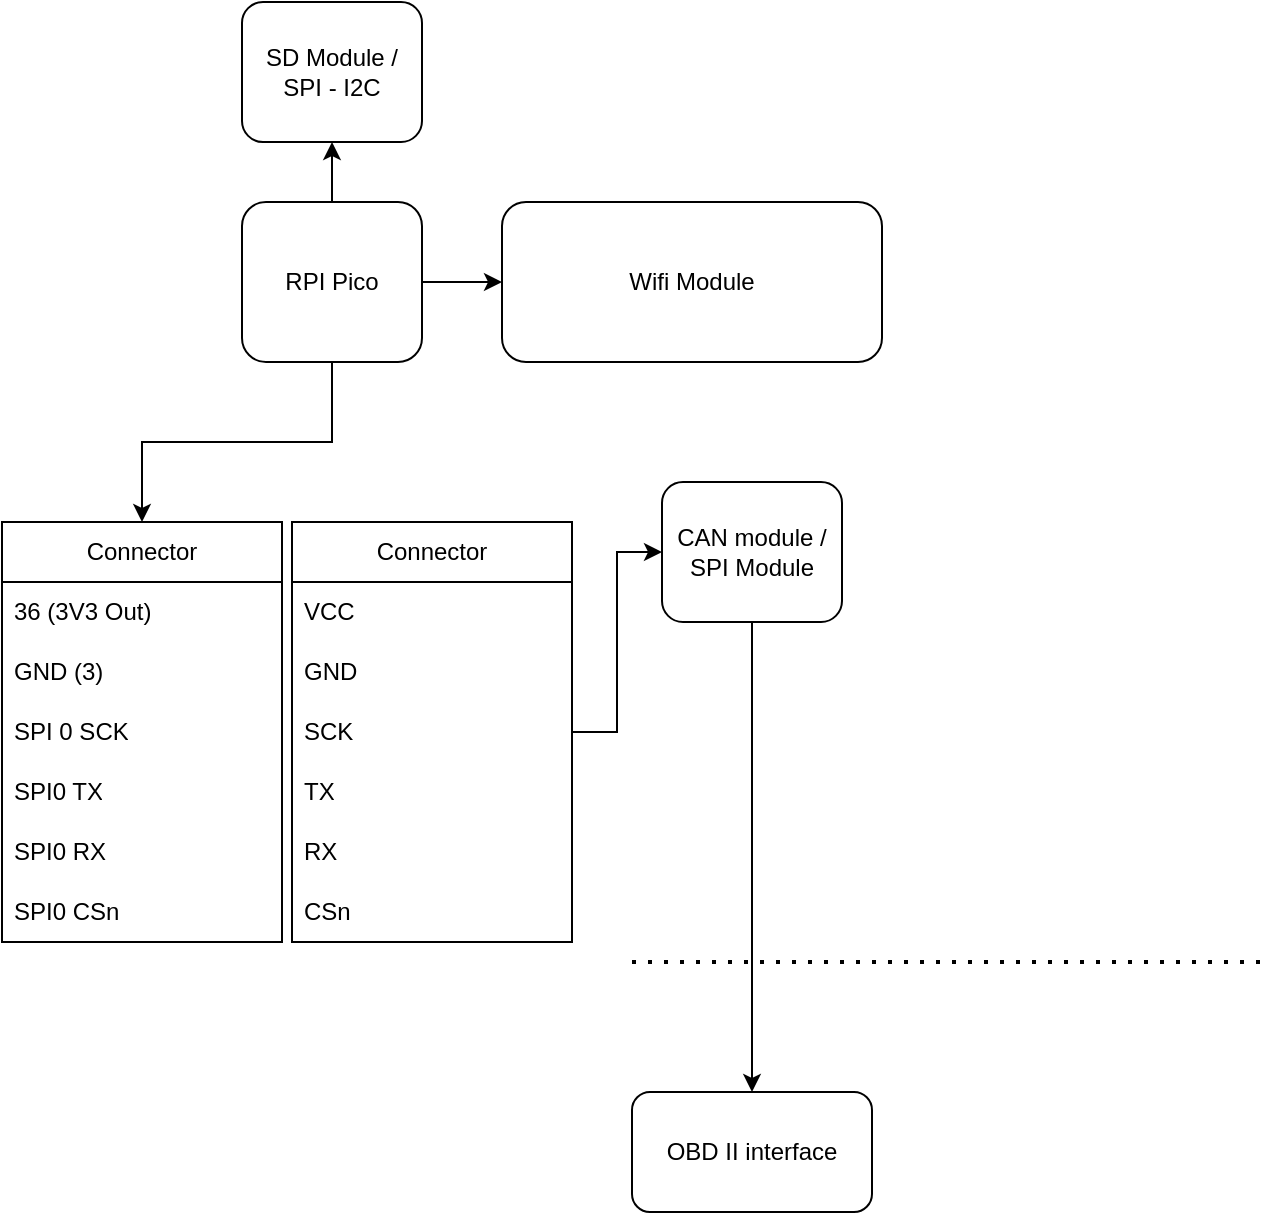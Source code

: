 <mxfile version="24.7.8" pages="2">
  <diagram name="Rpi Pico" id="3Ob-aPb_44CwVdl7qLD_">
    <mxGraphModel dx="1026" dy="673" grid="1" gridSize="10" guides="1" tooltips="1" connect="1" arrows="1" fold="1" page="1" pageScale="1" pageWidth="827" pageHeight="1169" math="0" shadow="0">
      <root>
        <mxCell id="0" />
        <mxCell id="1" parent="0" />
        <mxCell id="veNiRSQ8Q7fKmmFHJi3h-7" style="edgeStyle=orthogonalEdgeStyle;rounded=0;orthogonalLoop=1;jettySize=auto;html=1;" parent="1" source="veNiRSQ8Q7fKmmFHJi3h-1" target="veNiRSQ8Q7fKmmFHJi3h-6" edge="1">
          <mxGeometry relative="1" as="geometry" />
        </mxCell>
        <mxCell id="veNiRSQ8Q7fKmmFHJi3h-8" style="edgeStyle=orthogonalEdgeStyle;rounded=0;orthogonalLoop=1;jettySize=auto;html=1;" parent="1" source="veNiRSQ8Q7fKmmFHJi3h-1" target="veNiRSQ8Q7fKmmFHJi3h-2" edge="1">
          <mxGeometry relative="1" as="geometry" />
        </mxCell>
        <mxCell id="ifblNTtlm5fCN2X9uL6I-26" style="edgeStyle=orthogonalEdgeStyle;rounded=0;orthogonalLoop=1;jettySize=auto;html=1;entryX=0.5;entryY=0;entryDx=0;entryDy=0;" parent="1" source="veNiRSQ8Q7fKmmFHJi3h-1" target="ifblNTtlm5fCN2X9uL6I-19" edge="1">
          <mxGeometry relative="1" as="geometry" />
        </mxCell>
        <mxCell id="veNiRSQ8Q7fKmmFHJi3h-1" value="RPI Pico" style="rounded=1;whiteSpace=wrap;html=1;" parent="1" vertex="1">
          <mxGeometry x="130" y="180" width="90" height="80" as="geometry" />
        </mxCell>
        <mxCell id="veNiRSQ8Q7fKmmFHJi3h-2" value="Wifi Module" style="rounded=1;whiteSpace=wrap;html=1;" parent="1" vertex="1">
          <mxGeometry x="260" y="180" width="190" height="80" as="geometry" />
        </mxCell>
        <mxCell id="veNiRSQ8Q7fKmmFHJi3h-10" style="edgeStyle=orthogonalEdgeStyle;rounded=0;orthogonalLoop=1;jettySize=auto;html=1;" parent="1" source="veNiRSQ8Q7fKmmFHJi3h-3" target="veNiRSQ8Q7fKmmFHJi3h-5" edge="1">
          <mxGeometry relative="1" as="geometry" />
        </mxCell>
        <mxCell id="veNiRSQ8Q7fKmmFHJi3h-3" value="CAN module / SPI Module" style="rounded=1;whiteSpace=wrap;html=1;" parent="1" vertex="1">
          <mxGeometry x="340" y="320" width="90" height="70" as="geometry" />
        </mxCell>
        <mxCell id="veNiRSQ8Q7fKmmFHJi3h-4" value="" style="endArrow=none;dashed=1;html=1;dashPattern=1 3;strokeWidth=2;rounded=0;" parent="1" edge="1">
          <mxGeometry width="50" height="50" relative="1" as="geometry">
            <mxPoint x="325" y="560" as="sourcePoint" />
            <mxPoint x="645" y="560" as="targetPoint" />
          </mxGeometry>
        </mxCell>
        <mxCell id="veNiRSQ8Q7fKmmFHJi3h-5" value="OBD II interface" style="rounded=1;whiteSpace=wrap;html=1;" parent="1" vertex="1">
          <mxGeometry x="325" y="625" width="120" height="60" as="geometry" />
        </mxCell>
        <mxCell id="veNiRSQ8Q7fKmmFHJi3h-6" value="SD Module / SPI - I2C" style="rounded=1;whiteSpace=wrap;html=1;" parent="1" vertex="1">
          <mxGeometry x="130" y="80" width="90" height="70" as="geometry" />
        </mxCell>
        <mxCell id="ifblNTtlm5fCN2X9uL6I-18" style="edgeStyle=orthogonalEdgeStyle;rounded=0;orthogonalLoop=1;jettySize=auto;html=1;" parent="1" source="ifblNTtlm5fCN2X9uL6I-5" target="veNiRSQ8Q7fKmmFHJi3h-3" edge="1">
          <mxGeometry relative="1" as="geometry" />
        </mxCell>
        <mxCell id="ifblNTtlm5fCN2X9uL6I-5" value="Connector" style="swimlane;fontStyle=0;childLayout=stackLayout;horizontal=1;startSize=30;horizontalStack=0;resizeParent=1;resizeParentMax=0;resizeLast=0;collapsible=1;marginBottom=0;whiteSpace=wrap;html=1;" parent="1" vertex="1">
          <mxGeometry x="155" y="340" width="140" height="210" as="geometry">
            <mxRectangle x="135" y="340" width="80" height="30" as="alternateBounds" />
          </mxGeometry>
        </mxCell>
        <mxCell id="ifblNTtlm5fCN2X9uL6I-6" value="VCC" style="text;strokeColor=none;fillColor=none;align=left;verticalAlign=middle;spacingLeft=4;spacingRight=4;overflow=hidden;points=[[0,0.5],[1,0.5]];portConstraint=eastwest;rotatable=0;whiteSpace=wrap;html=1;" parent="ifblNTtlm5fCN2X9uL6I-5" vertex="1">
          <mxGeometry y="30" width="140" height="30" as="geometry" />
        </mxCell>
        <mxCell id="ifblNTtlm5fCN2X9uL6I-7" value="GND" style="text;strokeColor=none;fillColor=none;align=left;verticalAlign=middle;spacingLeft=4;spacingRight=4;overflow=hidden;points=[[0,0.5],[1,0.5]];portConstraint=eastwest;rotatable=0;whiteSpace=wrap;html=1;" parent="ifblNTtlm5fCN2X9uL6I-5" vertex="1">
          <mxGeometry y="60" width="140" height="30" as="geometry" />
        </mxCell>
        <mxCell id="ifblNTtlm5fCN2X9uL6I-8" value="SCK" style="text;strokeColor=none;fillColor=none;align=left;verticalAlign=middle;spacingLeft=4;spacingRight=4;overflow=hidden;points=[[0,0.5],[1,0.5]];portConstraint=eastwest;rotatable=0;whiteSpace=wrap;html=1;" parent="ifblNTtlm5fCN2X9uL6I-5" vertex="1">
          <mxGeometry y="90" width="140" height="30" as="geometry" />
        </mxCell>
        <mxCell id="ifblNTtlm5fCN2X9uL6I-10" value="TX" style="text;strokeColor=none;fillColor=none;align=left;verticalAlign=middle;spacingLeft=4;spacingRight=4;overflow=hidden;points=[[0,0.5],[1,0.5]];portConstraint=eastwest;rotatable=0;whiteSpace=wrap;html=1;" parent="ifblNTtlm5fCN2X9uL6I-5" vertex="1">
          <mxGeometry y="120" width="140" height="30" as="geometry" />
        </mxCell>
        <mxCell id="ifblNTtlm5fCN2X9uL6I-11" value="RX" style="text;strokeColor=none;fillColor=none;align=left;verticalAlign=middle;spacingLeft=4;spacingRight=4;overflow=hidden;points=[[0,0.5],[1,0.5]];portConstraint=eastwest;rotatable=0;whiteSpace=wrap;html=1;" parent="ifblNTtlm5fCN2X9uL6I-5" vertex="1">
          <mxGeometry y="150" width="140" height="30" as="geometry" />
        </mxCell>
        <mxCell id="ifblNTtlm5fCN2X9uL6I-9" value="CSn" style="text;strokeColor=none;fillColor=none;align=left;verticalAlign=middle;spacingLeft=4;spacingRight=4;overflow=hidden;points=[[0,0.5],[1,0.5]];portConstraint=eastwest;rotatable=0;whiteSpace=wrap;html=1;" parent="ifblNTtlm5fCN2X9uL6I-5" vertex="1">
          <mxGeometry y="180" width="140" height="30" as="geometry" />
        </mxCell>
        <mxCell id="ifblNTtlm5fCN2X9uL6I-19" value="Connector" style="swimlane;fontStyle=0;childLayout=stackLayout;horizontal=1;startSize=30;horizontalStack=0;resizeParent=1;resizeParentMax=0;resizeLast=0;collapsible=1;marginBottom=0;whiteSpace=wrap;html=1;" parent="1" vertex="1">
          <mxGeometry x="10" y="340" width="140" height="210" as="geometry">
            <mxRectangle x="115" y="340" width="80" height="30" as="alternateBounds" />
          </mxGeometry>
        </mxCell>
        <mxCell id="ifblNTtlm5fCN2X9uL6I-20" value="36 (3V3 Out)" style="text;strokeColor=none;fillColor=none;align=left;verticalAlign=middle;spacingLeft=4;spacingRight=4;overflow=hidden;points=[[0,0.5],[1,0.5]];portConstraint=eastwest;rotatable=0;whiteSpace=wrap;html=1;" parent="ifblNTtlm5fCN2X9uL6I-19" vertex="1">
          <mxGeometry y="30" width="140" height="30" as="geometry" />
        </mxCell>
        <mxCell id="ifblNTtlm5fCN2X9uL6I-21" value="GND (3)" style="text;strokeColor=none;fillColor=none;align=left;verticalAlign=middle;spacingLeft=4;spacingRight=4;overflow=hidden;points=[[0,0.5],[1,0.5]];portConstraint=eastwest;rotatable=0;whiteSpace=wrap;html=1;" parent="ifblNTtlm5fCN2X9uL6I-19" vertex="1">
          <mxGeometry y="60" width="140" height="30" as="geometry" />
        </mxCell>
        <mxCell id="ifblNTtlm5fCN2X9uL6I-22" value="SPI 0 SCK" style="text;strokeColor=none;fillColor=none;align=left;verticalAlign=middle;spacingLeft=4;spacingRight=4;overflow=hidden;points=[[0,0.5],[1,0.5]];portConstraint=eastwest;rotatable=0;whiteSpace=wrap;html=1;" parent="ifblNTtlm5fCN2X9uL6I-19" vertex="1">
          <mxGeometry y="90" width="140" height="30" as="geometry" />
        </mxCell>
        <mxCell id="ifblNTtlm5fCN2X9uL6I-23" value="SPI0 TX" style="text;strokeColor=none;fillColor=none;align=left;verticalAlign=middle;spacingLeft=4;spacingRight=4;overflow=hidden;points=[[0,0.5],[1,0.5]];portConstraint=eastwest;rotatable=0;whiteSpace=wrap;html=1;" parent="ifblNTtlm5fCN2X9uL6I-19" vertex="1">
          <mxGeometry y="120" width="140" height="30" as="geometry" />
        </mxCell>
        <mxCell id="ifblNTtlm5fCN2X9uL6I-24" value="SPI0 RX" style="text;strokeColor=none;fillColor=none;align=left;verticalAlign=middle;spacingLeft=4;spacingRight=4;overflow=hidden;points=[[0,0.5],[1,0.5]];portConstraint=eastwest;rotatable=0;whiteSpace=wrap;html=1;" parent="ifblNTtlm5fCN2X9uL6I-19" vertex="1">
          <mxGeometry y="150" width="140" height="30" as="geometry" />
        </mxCell>
        <mxCell id="ifblNTtlm5fCN2X9uL6I-25" value="SPI0 CSn" style="text;strokeColor=none;fillColor=none;align=left;verticalAlign=middle;spacingLeft=4;spacingRight=4;overflow=hidden;points=[[0,0.5],[1,0.5]];portConstraint=eastwest;rotatable=0;whiteSpace=wrap;html=1;" parent="ifblNTtlm5fCN2X9uL6I-19" vertex="1">
          <mxGeometry y="180" width="140" height="30" as="geometry" />
        </mxCell>
      </root>
    </mxGraphModel>
  </diagram>
  <diagram id="78p3SZdwiqFomRcJHR63" name="Pico W">
    <mxGraphModel dx="1026" dy="673" grid="1" gridSize="10" guides="1" tooltips="1" connect="1" arrows="1" fold="1" page="1" pageScale="1" pageWidth="827" pageHeight="1169" math="0" shadow="0">
      <root>
        <mxCell id="0" />
        <mxCell id="1" parent="0" />
        <mxCell id="45fqP7x707AyJ8GPEm0k-1" style="edgeStyle=orthogonalEdgeStyle;rounded=0;orthogonalLoop=1;jettySize=auto;html=1;" edge="1" parent="1" source="45fqP7x707AyJ8GPEm0k-3" target="45fqP7x707AyJ8GPEm0k-9">
          <mxGeometry relative="1" as="geometry" />
        </mxCell>
        <mxCell id="45fqP7x707AyJ8GPEm0k-2" style="edgeStyle=orthogonalEdgeStyle;rounded=0;orthogonalLoop=1;jettySize=auto;html=1;" edge="1" parent="1" source="45fqP7x707AyJ8GPEm0k-3" target="45fqP7x707AyJ8GPEm0k-6">
          <mxGeometry relative="1" as="geometry" />
        </mxCell>
        <mxCell id="45fqP7x707AyJ8GPEm0k-3" value="Pico W" style="rounded=1;whiteSpace=wrap;html=1;" vertex="1" parent="1">
          <mxGeometry x="110" y="180" width="90" height="80" as="geometry" />
        </mxCell>
        <mxCell id="45fqP7x707AyJ8GPEm0k-5" style="edgeStyle=orthogonalEdgeStyle;rounded=0;orthogonalLoop=1;jettySize=auto;html=1;" edge="1" parent="1" source="45fqP7x707AyJ8GPEm0k-6" target="45fqP7x707AyJ8GPEm0k-8">
          <mxGeometry relative="1" as="geometry" />
        </mxCell>
        <mxCell id="45fqP7x707AyJ8GPEm0k-6" value="CAN module / SPI Module" style="rounded=1;whiteSpace=wrap;html=1;" vertex="1" parent="1">
          <mxGeometry x="110" y="300" width="90" height="70" as="geometry" />
        </mxCell>
        <mxCell id="45fqP7x707AyJ8GPEm0k-7" value="" style="endArrow=none;dashed=1;html=1;dashPattern=1 3;strokeWidth=2;rounded=0;" edge="1" parent="1">
          <mxGeometry width="50" height="50" relative="1" as="geometry">
            <mxPoint x="80" y="400" as="sourcePoint" />
            <mxPoint x="250" y="400" as="targetPoint" />
          </mxGeometry>
        </mxCell>
        <mxCell id="45fqP7x707AyJ8GPEm0k-8" value="OBD II interface" style="rounded=1;whiteSpace=wrap;html=1;" vertex="1" parent="1">
          <mxGeometry x="95" y="460" width="120" height="60" as="geometry" />
        </mxCell>
        <mxCell id="45fqP7x707AyJ8GPEm0k-9" value="SD Module / SPI - I2C" style="rounded=1;whiteSpace=wrap;html=1;" vertex="1" parent="1">
          <mxGeometry x="110" y="80" width="90" height="70" as="geometry" />
        </mxCell>
      </root>
    </mxGraphModel>
  </diagram>
</mxfile>
